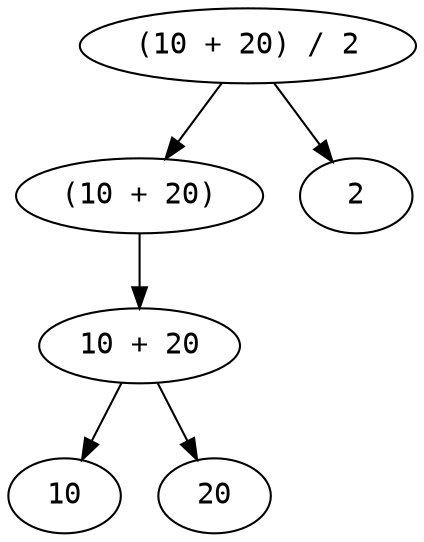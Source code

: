 // Convert to PNG using:  dot subexpressions.dot -Tpng -o subexpressions.png

digraph
{
    node [fontname = "monospace"]

    "(10 + 20) / 2" -> "(10 + 20)"
    "(10 + 20) / 2" -> "2"
    "(10 + 20)" -> "10 + 20"
    "10 + 20" -> "10"
    "10 + 20" -> "20"
}
